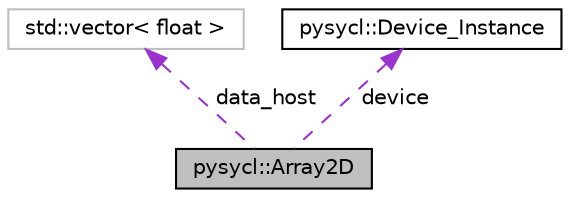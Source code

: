 digraph "pysycl::Array2D"
{
 // INTERACTIVE_SVG=YES
 // LATEX_PDF_SIZE
  bgcolor="transparent";
  edge [fontname="Helvetica",fontsize="10",labelfontname="Helvetica",labelfontsize="10"];
  node [fontname="Helvetica",fontsize="10",shape=record];
  Node1 [label="pysycl::Array2D",height=0.2,width=0.4,color="black", fillcolor="grey75", style="filled", fontcolor="black",tooltip="Array2D class for PySYCL."];
  Node2 -> Node1 [dir="back",color="darkorchid3",fontsize="10",style="dashed",label=" data_host" ,fontname="Helvetica"];
  Node2 [label="std::vector\< float \>",height=0.2,width=0.4,color="grey75",tooltip=" "];
  Node3 -> Node1 [dir="back",color="darkorchid3",fontsize="10",style="dashed",label=" device" ,fontname="Helvetica"];
  Node3 [label="pysycl::Device_Instance",height=0.2,width=0.4,color="black",URL="$classpysycl_1_1_device___instance.html",tooltip="Class representing a device instance."];
}
